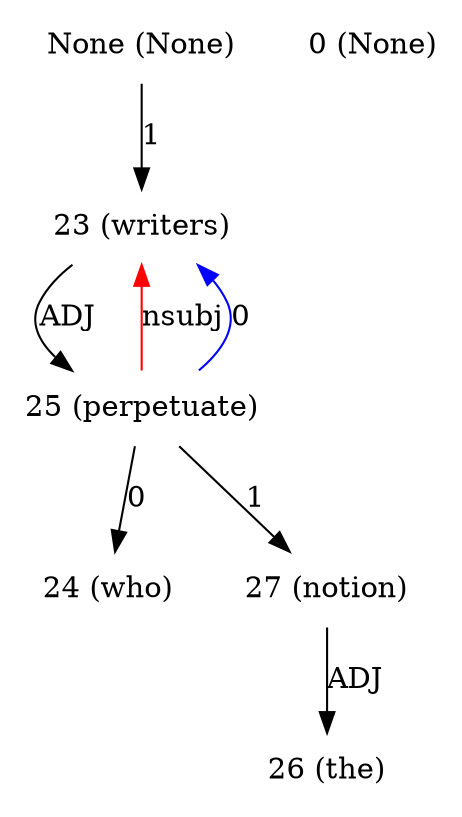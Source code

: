 digraph G{
edge [dir=forward]
node [shape=plaintext]

None [label="None (None)"]
None -> 23 [label="1"]
0 [label="0 (None)"]
23 [label="23 (writers)"]
23 -> 25 [label="ADJ"]
25 -> 23 [label="nsubj", color="red"]
24 [label="24 (who)"]
25 [label="25 (perpetuate)"]
25 -> 27 [label="1"]
25 -> 24 [label="0"]
25 -> 23 [label="0", color="blue"]
26 [label="26 (the)"]
27 [label="27 (notion)"]
27 -> 26 [label="ADJ"]
}
